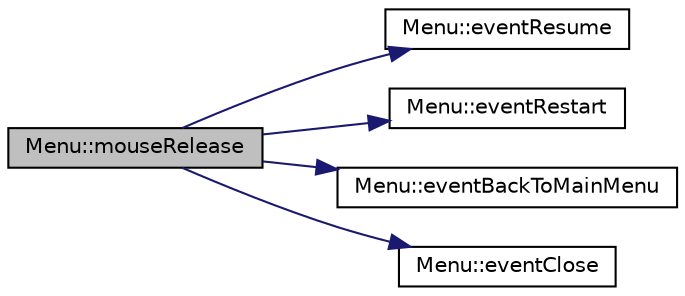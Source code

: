 digraph G
{
  edge [fontname="Helvetica",fontsize="10",labelfontname="Helvetica",labelfontsize="10"];
  node [fontname="Helvetica",fontsize="10",shape=record];
  rankdir="LR";
  Node1 [label="Menu::mouseRelease",height=0.2,width=0.4,color="black", fillcolor="grey75", style="filled" fontcolor="black"];
  Node1 -> Node2 [color="midnightblue",fontsize="10",style="solid",fontname="Helvetica"];
  Node2 [label="Menu::eventResume",height=0.2,width=0.4,color="black", fillcolor="white", style="filled",URL="$d8/ddb/classMenu.html#a1d9261957fd57c79aac39deb82d5d7f8"];
  Node1 -> Node3 [color="midnightblue",fontsize="10",style="solid",fontname="Helvetica"];
  Node3 [label="Menu::eventRestart",height=0.2,width=0.4,color="black", fillcolor="white", style="filled",URL="$d8/ddb/classMenu.html#a99f19b00b41660d698c617d09e5c00ce"];
  Node1 -> Node4 [color="midnightblue",fontsize="10",style="solid",fontname="Helvetica"];
  Node4 [label="Menu::eventBackToMainMenu",height=0.2,width=0.4,color="black", fillcolor="white", style="filled",URL="$d8/ddb/classMenu.html#a1a41d93f3a2ef104cfef50d098410f6d"];
  Node1 -> Node5 [color="midnightblue",fontsize="10",style="solid",fontname="Helvetica"];
  Node5 [label="Menu::eventClose",height=0.2,width=0.4,color="black", fillcolor="white", style="filled",URL="$d8/ddb/classMenu.html#af2047c05912e6ff4f898226af398a1c3"];
}
